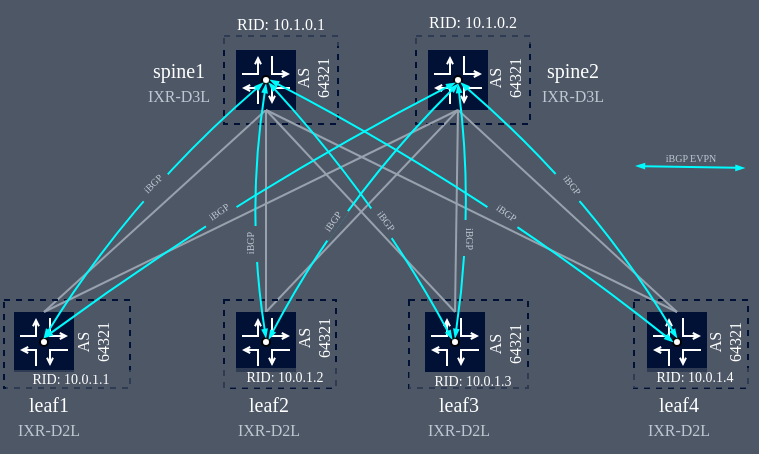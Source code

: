 <mxfile version="21.6.8" type="device">
  <diagram name="overlay ibgp evpn" id="vQ_CZGtZjFFo7zD5n146">
    <mxGraphModel dx="1036" dy="719" grid="0" gridSize="2" guides="1" tooltips="1" connect="1" arrows="1" fold="1" page="1" pageScale="1" pageWidth="827" pageHeight="1169" background="#4D5766" math="0" shadow="0">
      <root>
        <mxCell id="mwT0r1Xhh7UKhmQyr-0J-0" />
        <mxCell id="mwT0r1Xhh7UKhmQyr-0J-1" parent="mwT0r1Xhh7UKhmQyr-0J-0" />
        <mxCell id="mwT0r1Xhh7UKhmQyr-0J-2" style="rounded=0;orthogonalLoop=1;jettySize=auto;html=1;exitX=0.5;exitY=0;exitDx=0;exitDy=0;entryX=0.5;entryY=1;entryDx=0;entryDy=0;startSize=6;endArrow=none;endFill=0;endSize=2;fontFamily=Manrope;fontSize=8;strokeColor=#98A2AE;fontSource=https%3A%2F%2Ffonts.googleapis.com%2Fcss%3Ffamily%3DManrope;" parent="mwT0r1Xhh7UKhmQyr-0J-1" source="mwT0r1Xhh7UKhmQyr-0J-16" target="mwT0r1Xhh7UKhmQyr-0J-34" edge="1">
          <mxGeometry relative="1" as="geometry">
            <mxPoint x="484" y="427" as="sourcePoint" />
            <mxPoint x="484" y="326" as="targetPoint" />
          </mxGeometry>
        </mxCell>
        <mxCell id="mwT0r1Xhh7UKhmQyr-0J-3" value="" style="rounded=0;whiteSpace=wrap;html=1;fontFamily=Manrope;fontSize=8;fontSource=https%3A%2F%2Ffonts.googleapis.com%2Fcss%3Ffamily%3DManrope;connectable=0;allowArrows=0;fillColor=none;dashed=1;strokeColor=#001135;" parent="mwT0r1Xhh7UKhmQyr-0J-1" vertex="1">
          <mxGeometry x="407" y="397" width="56" height="44" as="geometry" />
        </mxCell>
        <mxCell id="mwT0r1Xhh7UKhmQyr-0J-4" value="" style="rounded=0;whiteSpace=wrap;html=1;fontFamily=Manrope;fontSize=8;fontSource=https%3A%2F%2Ffonts.googleapis.com%2Fcss%3Ffamily%3DManrope;connectable=0;allowArrows=0;fillColor=none;dashed=1;strokeColor=#001135;" parent="mwT0r1Xhh7UKhmQyr-0J-1" vertex="1">
          <mxGeometry x="407" y="265" width="57" height="44" as="geometry" />
        </mxCell>
        <mxCell id="mwT0r1Xhh7UKhmQyr-0J-5" style="rounded=0;orthogonalLoop=1;jettySize=auto;html=1;exitX=0.5;exitY=0;exitDx=0;exitDy=0;startSize=6;endArrow=none;endFill=0;endSize=2;fontFamily=Manrope;fontSize=8;strokeColor=#98A2AE;fontSource=https%3A%2F%2Ffonts.googleapis.com%2Fcss%3Ffamily%3DManrope;entryX=0.5;entryY=1;entryDx=0;entryDy=0;" parent="mwT0r1Xhh7UKhmQyr-0J-1" source="mwT0r1Xhh7UKhmQyr-0J-22" target="mwT0r1Xhh7UKhmQyr-0J-7" edge="1">
          <mxGeometry relative="1" as="geometry">
            <mxPoint x="317" y="326" as="sourcePoint" />
            <mxPoint x="354" y="302" as="targetPoint" />
          </mxGeometry>
        </mxCell>
        <mxCell id="mwT0r1Xhh7UKhmQyr-0J-6" value="" style="group;fontFamily=Manrope;fontSource=https%3A%2F%2Ffonts.googleapis.com%2Fcss%3Ffamily%3DManrope;" parent="mwT0r1Xhh7UKhmQyr-0J-1" vertex="1" connectable="0">
          <mxGeometry x="413" y="272" width="30" height="30" as="geometry" />
        </mxCell>
        <mxCell id="mwT0r1Xhh7UKhmQyr-0J-7" value="" style="whiteSpace=wrap;html=1;aspect=fixed;fillColor=#001135;strokeColor=none;connectable=1;allowArrows=1;fontFamily=Manrope;fontSource=https%3A%2F%2Ffonts.googleapis.com%2Fcss%3Ffamily%3DManrope;" parent="mwT0r1Xhh7UKhmQyr-0J-6" vertex="1">
          <mxGeometry width="30" height="30" as="geometry" />
        </mxCell>
        <mxCell id="mwT0r1Xhh7UKhmQyr-0J-8" value="" style="endArrow=open;html=1;edgeStyle=orthogonalEdgeStyle;rounded=0;endFill=0;startSize=6;endSize=2;strokeColor=#FFFFFF;fontFamily=Manrope;fontSource=https%3A%2F%2Ffonts.googleapis.com%2Fcss%3Ffamily%3DManrope;" parent="mwT0r1Xhh7UKhmQyr-0J-6" edge="1">
          <mxGeometry width="50" height="50" relative="1" as="geometry">
            <mxPoint x="3" y="12" as="sourcePoint" />
            <mxPoint x="11" y="3" as="targetPoint" />
            <Array as="points">
              <mxPoint x="11" y="12" />
            </Array>
          </mxGeometry>
        </mxCell>
        <mxCell id="mwT0r1Xhh7UKhmQyr-0J-9" value="" style="endArrow=open;html=1;edgeStyle=orthogonalEdgeStyle;rounded=0;endFill=0;startSize=6;endSize=2;strokeColor=#FFFFFF;fontFamily=Manrope;fontSource=https%3A%2F%2Ffonts.googleapis.com%2Fcss%3Ffamily%3DManrope;" parent="mwT0r1Xhh7UKhmQyr-0J-6" edge="1">
          <mxGeometry width="50" height="50" relative="1" as="geometry">
            <mxPoint x="11" y="27" as="sourcePoint" />
            <mxPoint x="3" y="19" as="targetPoint" />
            <Array as="points">
              <mxPoint x="11" y="19" />
            </Array>
          </mxGeometry>
        </mxCell>
        <mxCell id="mwT0r1Xhh7UKhmQyr-0J-10" value="" style="endArrow=open;html=1;edgeStyle=orthogonalEdgeStyle;rounded=0;endFill=0;startSize=6;endSize=2;strokeColor=#FFFFFF;fontFamily=Manrope;fontSource=https%3A%2F%2Ffonts.googleapis.com%2Fcss%3Ffamily%3DManrope;" parent="mwT0r1Xhh7UKhmQyr-0J-6" edge="1">
          <mxGeometry width="50" height="50" relative="1" as="geometry">
            <mxPoint x="18" y="3" as="sourcePoint" />
            <mxPoint x="27" y="12" as="targetPoint" />
            <Array as="points">
              <mxPoint x="18" y="12" />
            </Array>
          </mxGeometry>
        </mxCell>
        <mxCell id="mwT0r1Xhh7UKhmQyr-0J-11" value="" style="endArrow=open;html=1;edgeStyle=orthogonalEdgeStyle;rounded=0;endFill=0;startSize=6;endSize=2;strokeColor=#FFFFFF;fontFamily=Manrope;fontSource=https%3A%2F%2Ffonts.googleapis.com%2Fcss%3Ffamily%3DManrope;" parent="mwT0r1Xhh7UKhmQyr-0J-6" edge="1">
          <mxGeometry width="50" height="50" relative="1" as="geometry">
            <mxPoint x="27" y="19" as="sourcePoint" />
            <mxPoint x="18" y="27" as="targetPoint" />
            <Array as="points">
              <mxPoint x="18" y="19" />
            </Array>
          </mxGeometry>
        </mxCell>
        <mxCell id="97hnSNOYw0HHCOYGKAI5-0" value="" style="ellipse;whiteSpace=wrap;html=1;" parent="mwT0r1Xhh7UKhmQyr-0J-6" vertex="1">
          <mxGeometry x="13" y="13" width="4" height="4" as="geometry" />
        </mxCell>
        <mxCell id="mwT0r1Xhh7UKhmQyr-0J-12" style="rounded=0;orthogonalLoop=1;jettySize=auto;html=1;exitX=0.5;exitY=0;exitDx=0;exitDy=0;entryX=0.5;entryY=1;entryDx=0;entryDy=0;startSize=6;endArrow=none;endFill=0;endSize=2;fontFamily=Manrope;fontSize=8;strokeColor=#98A2AE;fontSource=https%3A%2F%2Ffonts.googleapis.com%2Fcss%3Ffamily%3DManrope;" parent="mwT0r1Xhh7UKhmQyr-0J-1" source="mwT0r1Xhh7UKhmQyr-0J-16" target="mwT0r1Xhh7UKhmQyr-0J-7" edge="1">
          <mxGeometry relative="1" as="geometry">
            <mxPoint x="319" y="328" as="sourcePoint" />
            <mxPoint x="341" y="304" as="targetPoint" />
          </mxGeometry>
        </mxCell>
        <mxCell id="mwT0r1Xhh7UKhmQyr-0J-13" value="&lt;font&gt;leaf1&lt;br&gt;&lt;font style=&quot;font-size: 8px&quot; color=&quot;#bec8d2&quot;&gt;IXR-D2L&lt;/font&gt;&lt;br&gt;&lt;/font&gt;" style="text;html=1;align=center;verticalAlign=middle;resizable=0;points=[];autosize=1;fontSize=10;fontFamily=Manrope;fontStyle=0;fontColor=#FFFFFF;" parent="mwT0r1Xhh7UKhmQyr-0J-1" vertex="1">
          <mxGeometry x="295" y="437" width="47" height="36" as="geometry" />
        </mxCell>
        <mxCell id="mwT0r1Xhh7UKhmQyr-0J-14" value="" style="rounded=0;whiteSpace=wrap;html=1;fontFamily=Manrope;fontSize=8;fontSource=https%3A%2F%2Ffonts.googleapis.com%2Fcss%3Ffamily%3DManrope;connectable=0;allowArrows=0;fillColor=none;dashed=1;strokeColor=#001135;" parent="mwT0r1Xhh7UKhmQyr-0J-1" vertex="1">
          <mxGeometry x="297" y="397" width="63" height="44" as="geometry" />
        </mxCell>
        <mxCell id="mwT0r1Xhh7UKhmQyr-0J-15" value="" style="group;fontFamily=Manrope;fontSource=https%3A%2F%2Ffonts.googleapis.com%2Fcss%3Ffamily%3DManrope;" parent="mwT0r1Xhh7UKhmQyr-0J-1" vertex="1" connectable="0">
          <mxGeometry x="413" y="403" width="55" height="38" as="geometry" />
        </mxCell>
        <mxCell id="mwT0r1Xhh7UKhmQyr-0J-16" value="" style="whiteSpace=wrap;html=1;aspect=fixed;fillColor=#001135;strokeColor=none;connectable=1;allowArrows=1;fontFamily=Manrope;fontSource=https%3A%2F%2Ffonts.googleapis.com%2Fcss%3Ffamily%3DManrope;" parent="mwT0r1Xhh7UKhmQyr-0J-15" vertex="1">
          <mxGeometry width="30" height="30" as="geometry" />
        </mxCell>
        <mxCell id="mwT0r1Xhh7UKhmQyr-0J-17" value="" style="endArrow=open;html=1;edgeStyle=orthogonalEdgeStyle;rounded=0;endFill=0;startSize=6;endSize=2;strokeColor=#FFFFFF;fontFamily=Manrope;fontSource=https%3A%2F%2Ffonts.googleapis.com%2Fcss%3Ffamily%3DManrope;" parent="mwT0r1Xhh7UKhmQyr-0J-15" edge="1">
          <mxGeometry width="50" height="50" relative="1" as="geometry">
            <mxPoint x="3" y="12" as="sourcePoint" />
            <mxPoint x="11" y="3" as="targetPoint" />
            <Array as="points">
              <mxPoint x="11" y="12" />
            </Array>
          </mxGeometry>
        </mxCell>
        <mxCell id="mwT0r1Xhh7UKhmQyr-0J-18" value="" style="endArrow=open;html=1;edgeStyle=orthogonalEdgeStyle;rounded=0;endFill=0;startSize=6;endSize=2;strokeColor=#FFFFFF;fontFamily=Manrope;fontSource=https%3A%2F%2Ffonts.googleapis.com%2Fcss%3Ffamily%3DManrope;" parent="mwT0r1Xhh7UKhmQyr-0J-15" edge="1">
          <mxGeometry width="50" height="50" relative="1" as="geometry">
            <mxPoint x="11" y="27" as="sourcePoint" />
            <mxPoint x="3" y="19" as="targetPoint" />
            <Array as="points">
              <mxPoint x="11" y="19" />
            </Array>
          </mxGeometry>
        </mxCell>
        <mxCell id="mwT0r1Xhh7UKhmQyr-0J-19" value="" style="endArrow=open;html=1;edgeStyle=orthogonalEdgeStyle;rounded=0;endFill=0;startSize=6;endSize=2;strokeColor=#FFFFFF;fontFamily=Manrope;fontSource=https%3A%2F%2Ffonts.googleapis.com%2Fcss%3Ffamily%3DManrope;" parent="mwT0r1Xhh7UKhmQyr-0J-15" edge="1">
          <mxGeometry width="50" height="50" relative="1" as="geometry">
            <mxPoint x="18" y="3" as="sourcePoint" />
            <mxPoint x="27" y="12" as="targetPoint" />
            <Array as="points">
              <mxPoint x="18" y="12" />
            </Array>
          </mxGeometry>
        </mxCell>
        <mxCell id="mwT0r1Xhh7UKhmQyr-0J-20" value="" style="endArrow=open;html=1;edgeStyle=orthogonalEdgeStyle;rounded=0;endFill=0;startSize=6;endSize=2;strokeColor=#FFFFFF;fontFamily=Manrope;fontSource=https%3A%2F%2Ffonts.googleapis.com%2Fcss%3Ffamily%3DManrope;" parent="mwT0r1Xhh7UKhmQyr-0J-15" edge="1">
          <mxGeometry width="50" height="50" relative="1" as="geometry">
            <mxPoint x="27" y="19" as="sourcePoint" />
            <mxPoint x="18" y="27" as="targetPoint" />
            <Array as="points">
              <mxPoint x="18" y="19" />
            </Array>
          </mxGeometry>
        </mxCell>
        <mxCell id="97hnSNOYw0HHCOYGKAI5-3" value="" style="ellipse;whiteSpace=wrap;html=1;" parent="mwT0r1Xhh7UKhmQyr-0J-15" vertex="1">
          <mxGeometry x="13" y="13" width="4" height="4" as="geometry" />
        </mxCell>
        <mxCell id="97hnSNOYw0HHCOYGKAI5-7" value="&lt;div style=&quot;font-size: 7px;&quot;&gt;&lt;div style=&quot;text-align: left&quot;&gt;&lt;span style=&quot;color: rgb(255 , 255 , 255)&quot;&gt;RID&lt;/span&gt;&lt;span style=&quot;color: rgb(255 , 255 , 255)&quot;&gt;: 10.0.1.2&lt;/span&gt;&lt;/div&gt;&lt;/div&gt;" style="text;html=1;align=center;verticalAlign=middle;resizable=0;points=[];autosize=1;fontSize=8;fontFamily=Fira Code;fontColor=#001135;fontSource=https%3A%2F%2Ffonts.googleapis.com%2Fcss%3Ffamily%3DFira%2BCode;connectable=0;rotation=0;fillColor=#4D5766;opacity=60;spacing=-3;" parent="mwT0r1Xhh7UKhmQyr-0J-15" vertex="1">
          <mxGeometry x="-8" y="28" width="63" height="10" as="geometry" />
        </mxCell>
        <mxCell id="mwT0r1Xhh7UKhmQyr-0J-21" value="" style="group" parent="mwT0r1Xhh7UKhmQyr-0J-1" vertex="1" connectable="0">
          <mxGeometry x="302" y="403" width="64" height="42" as="geometry" />
        </mxCell>
        <mxCell id="mwT0r1Xhh7UKhmQyr-0J-22" value="" style="whiteSpace=wrap;html=1;aspect=fixed;fillColor=#001135;strokeColor=none;connectable=1;allowArrows=1;fontFamily=Manrope;fontSource=https%3A%2F%2Ffonts.googleapis.com%2Fcss%3Ffamily%3DManrope;" parent="mwT0r1Xhh7UKhmQyr-0J-21" vertex="1">
          <mxGeometry width="30" height="30" as="geometry" />
        </mxCell>
        <mxCell id="mwT0r1Xhh7UKhmQyr-0J-23" value="" style="endArrow=open;html=1;edgeStyle=orthogonalEdgeStyle;rounded=0;endFill=0;startSize=6;endSize=2;strokeColor=#FFFFFF;fontFamily=Manrope;fontSource=https%3A%2F%2Ffonts.googleapis.com%2Fcss%3Ffamily%3DManrope;" parent="mwT0r1Xhh7UKhmQyr-0J-21" edge="1">
          <mxGeometry width="50" height="50" as="geometry">
            <mxPoint x="3" y="12" as="sourcePoint" />
            <mxPoint x="11" y="3" as="targetPoint" />
            <Array as="points">
              <mxPoint x="11" y="12" />
            </Array>
          </mxGeometry>
        </mxCell>
        <mxCell id="mwT0r1Xhh7UKhmQyr-0J-24" value="" style="endArrow=open;html=1;edgeStyle=orthogonalEdgeStyle;rounded=0;endFill=0;startSize=6;endSize=2;strokeColor=#FFFFFF;fontFamily=Manrope;fontSource=https%3A%2F%2Ffonts.googleapis.com%2Fcss%3Ffamily%3DManrope;" parent="mwT0r1Xhh7UKhmQyr-0J-21" edge="1">
          <mxGeometry width="50" height="50" as="geometry">
            <mxPoint x="11" y="27" as="sourcePoint" />
            <mxPoint x="3" y="19" as="targetPoint" />
            <Array as="points">
              <mxPoint x="11" y="19" />
            </Array>
          </mxGeometry>
        </mxCell>
        <mxCell id="mwT0r1Xhh7UKhmQyr-0J-25" value="" style="endArrow=open;html=1;edgeStyle=orthogonalEdgeStyle;rounded=0;endFill=0;startSize=6;endSize=2;strokeColor=#FFFFFF;fontFamily=Manrope;fontSource=https%3A%2F%2Ffonts.googleapis.com%2Fcss%3Ffamily%3DManrope;" parent="mwT0r1Xhh7UKhmQyr-0J-21" edge="1">
          <mxGeometry width="50" height="50" as="geometry">
            <mxPoint x="18" y="3" as="sourcePoint" />
            <mxPoint x="27" y="12" as="targetPoint" />
            <Array as="points">
              <mxPoint x="18" y="12" />
            </Array>
          </mxGeometry>
        </mxCell>
        <mxCell id="mwT0r1Xhh7UKhmQyr-0J-26" value="" style="endArrow=open;html=1;edgeStyle=orthogonalEdgeStyle;rounded=0;endFill=0;startSize=6;endSize=2;strokeColor=#FFFFFF;fontFamily=Manrope;fontSource=https%3A%2F%2Ffonts.googleapis.com%2Fcss%3Ffamily%3DManrope;" parent="mwT0r1Xhh7UKhmQyr-0J-21" edge="1">
          <mxGeometry width="50" height="50" as="geometry">
            <mxPoint x="27" y="19" as="sourcePoint" />
            <mxPoint x="18" y="27" as="targetPoint" />
            <Array as="points">
              <mxPoint x="18" y="19" />
            </Array>
          </mxGeometry>
        </mxCell>
        <mxCell id="97hnSNOYw0HHCOYGKAI5-1" value="" style="ellipse;whiteSpace=wrap;html=1;" parent="mwT0r1Xhh7UKhmQyr-0J-21" vertex="1">
          <mxGeometry x="13" y="13" width="4" height="4" as="geometry" />
        </mxCell>
        <mxCell id="mwT0r1Xhh7UKhmQyr-0J-63" value="&lt;div style=&quot;font-size: 7px;&quot;&gt;&lt;div style=&quot;text-align: left&quot;&gt;&lt;span style=&quot;color: rgb(255 , 255 , 255)&quot;&gt;RID&lt;/span&gt;&lt;span style=&quot;color: rgb(255 , 255 , 255)&quot;&gt;: 10.0.1.1&lt;/span&gt;&lt;/div&gt;&lt;/div&gt;" style="text;html=1;align=center;verticalAlign=middle;resizable=0;points=[];autosize=1;fontSize=8;fontFamily=Fira Code;fontColor=#001135;fontSource=https%3A%2F%2Ffonts.googleapis.com%2Fcss%3Ffamily%3DFira%2BCode;connectable=0;rotation=0;fillColor=#4D5766;opacity=60;spacing=-3;" parent="mwT0r1Xhh7UKhmQyr-0J-21" vertex="1">
          <mxGeometry x="-4" y="29" width="63" height="10" as="geometry" />
        </mxCell>
        <mxCell id="mwT0r1Xhh7UKhmQyr-0J-27" value="&lt;font face=&quot;Fira Code&quot; data-font-src=&quot;https://fonts.googleapis.com/css?family=Fira+Code&quot;&gt;AS 64321&lt;/font&gt;" style="rounded=0;whiteSpace=wrap;html=1;dashed=1;fillColor=#4D5766;fontFamily=Manrope;fontSource=https%3A%2F%2Ffonts.googleapis.com%2Fcss%3Ffamily%3DManrope;fontSize=8;fontColor=#FFFFFF;strokeColor=none;rotation=-90;" parent="mwT0r1Xhh7UKhmQyr-0J-1" vertex="1">
          <mxGeometry x="325" y="414" width="33" height="8" as="geometry" />
        </mxCell>
        <mxCell id="mwT0r1Xhh7UKhmQyr-0J-28" value="&lt;font face=&quot;Fira Code&quot; data-font-src=&quot;https://fonts.googleapis.com/css?family=Fira+Code&quot;&gt;AS 64321&lt;/font&gt;" style="rounded=0;whiteSpace=wrap;html=1;dashed=1;fillColor=#4D5766;fontFamily=Manrope;fontSource=https%3A%2F%2Ffonts.googleapis.com%2Fcss%3Ffamily%3DManrope;fontSize=8;fontColor=#FFFFFF;strokeColor=none;rotation=-90;" parent="mwT0r1Xhh7UKhmQyr-0J-1" vertex="1">
          <mxGeometry x="435" y="282" width="33" height="8" as="geometry" />
        </mxCell>
        <mxCell id="mwT0r1Xhh7UKhmQyr-0J-29" value="&lt;font&gt;leaf2&lt;br&gt;&lt;font style=&quot;font-size: 8px&quot; color=&quot;#bec8d2&quot;&gt;IXR-D2L&lt;/font&gt;&lt;br&gt;&lt;/font&gt;" style="text;html=1;align=center;verticalAlign=middle;resizable=0;points=[];autosize=1;fontSize=10;fontFamily=Manrope;fontStyle=0;fontColor=#FFFFFF;" parent="mwT0r1Xhh7UKhmQyr-0J-1" vertex="1">
          <mxGeometry x="405" y="437" width="47" height="36" as="geometry" />
        </mxCell>
        <mxCell id="mwT0r1Xhh7UKhmQyr-0J-30" value="&lt;font&gt;spine1&lt;br&gt;&lt;span style=&quot;color: rgb(190 , 200 , 210)&quot;&gt;&lt;font style=&quot;font-size: 8px&quot;&gt;IXR-D3L&lt;/font&gt;&lt;/span&gt;&lt;br&gt;&lt;/font&gt;" style="text;html=1;align=center;verticalAlign=middle;resizable=0;points=[];autosize=1;fontSize=10;fontFamily=Manrope;fontStyle=0;fontColor=#FFFFFF;connectable=0;" parent="mwT0r1Xhh7UKhmQyr-0J-1" vertex="1">
          <mxGeometry x="360" y="270" width="47" height="36" as="geometry" />
        </mxCell>
        <mxCell id="mwT0r1Xhh7UKhmQyr-0J-31" value="&lt;div style=&quot;text-align: left ; font-size: 8px&quot;&gt;&lt;span style=&quot;color: rgb(255 , 255 , 255)&quot;&gt;RID&lt;/span&gt;&lt;span style=&quot;color: rgb(255 , 255 , 255)&quot;&gt;: 10.1.0.1&lt;/span&gt;&lt;/div&gt;" style="text;html=1;align=center;verticalAlign=middle;resizable=0;points=[];autosize=1;fontSize=8;fontFamily=Fira Code;fontColor=#001135;fontSource=https%3A%2F%2Ffonts.googleapis.com%2Fcss%3Ffamily%3DFira%2BCode;connectable=0;rotation=0;fillColor=#4D5766;opacity=60;" parent="mwT0r1Xhh7UKhmQyr-0J-1" vertex="1">
          <mxGeometry x="395" y="248" width="80" height="22" as="geometry" />
        </mxCell>
        <mxCell id="mwT0r1Xhh7UKhmQyr-0J-32" value="" style="rounded=0;whiteSpace=wrap;html=1;fontFamily=Manrope;fontSize=8;fontSource=https%3A%2F%2Ffonts.googleapis.com%2Fcss%3Ffamily%3DManrope;connectable=0;allowArrows=0;fillColor=none;dashed=1;strokeColor=#001135;" parent="mwT0r1Xhh7UKhmQyr-0J-1" vertex="1">
          <mxGeometry x="503" y="265" width="57" height="44" as="geometry" />
        </mxCell>
        <mxCell id="mwT0r1Xhh7UKhmQyr-0J-33" value="" style="group;fontFamily=Manrope;fontSource=https%3A%2F%2Ffonts.googleapis.com%2Fcss%3Ffamily%3DManrope;" parent="mwT0r1Xhh7UKhmQyr-0J-1" vertex="1" connectable="0">
          <mxGeometry x="509" y="272" width="30" height="30" as="geometry" />
        </mxCell>
        <mxCell id="mwT0r1Xhh7UKhmQyr-0J-34" value="" style="whiteSpace=wrap;html=1;aspect=fixed;fillColor=#001135;strokeColor=none;connectable=1;allowArrows=1;fontFamily=Manrope;fontSource=https%3A%2F%2Ffonts.googleapis.com%2Fcss%3Ffamily%3DManrope;" parent="mwT0r1Xhh7UKhmQyr-0J-33" vertex="1">
          <mxGeometry width="30" height="30" as="geometry" />
        </mxCell>
        <mxCell id="mwT0r1Xhh7UKhmQyr-0J-35" value="" style="endArrow=open;html=1;edgeStyle=orthogonalEdgeStyle;rounded=0;endFill=0;startSize=6;endSize=2;strokeColor=#FFFFFF;fontFamily=Manrope;fontSource=https%3A%2F%2Ffonts.googleapis.com%2Fcss%3Ffamily%3DManrope;" parent="mwT0r1Xhh7UKhmQyr-0J-33" edge="1">
          <mxGeometry width="50" height="50" relative="1" as="geometry">
            <mxPoint x="3" y="12" as="sourcePoint" />
            <mxPoint x="11" y="3" as="targetPoint" />
            <Array as="points">
              <mxPoint x="11" y="12" />
            </Array>
          </mxGeometry>
        </mxCell>
        <mxCell id="mwT0r1Xhh7UKhmQyr-0J-36" value="" style="endArrow=open;html=1;edgeStyle=orthogonalEdgeStyle;rounded=0;endFill=0;startSize=6;endSize=2;strokeColor=#FFFFFF;fontFamily=Manrope;fontSource=https%3A%2F%2Ffonts.googleapis.com%2Fcss%3Ffamily%3DManrope;" parent="mwT0r1Xhh7UKhmQyr-0J-33" edge="1">
          <mxGeometry width="50" height="50" relative="1" as="geometry">
            <mxPoint x="11" y="27" as="sourcePoint" />
            <mxPoint x="3" y="19" as="targetPoint" />
            <Array as="points">
              <mxPoint x="11" y="19" />
            </Array>
          </mxGeometry>
        </mxCell>
        <mxCell id="mwT0r1Xhh7UKhmQyr-0J-37" value="" style="endArrow=open;html=1;edgeStyle=orthogonalEdgeStyle;rounded=0;endFill=0;startSize=6;endSize=2;strokeColor=#FFFFFF;fontFamily=Manrope;fontSource=https%3A%2F%2Ffonts.googleapis.com%2Fcss%3Ffamily%3DManrope;" parent="mwT0r1Xhh7UKhmQyr-0J-33" edge="1">
          <mxGeometry width="50" height="50" relative="1" as="geometry">
            <mxPoint x="18" y="3" as="sourcePoint" />
            <mxPoint x="27" y="12" as="targetPoint" />
            <Array as="points">
              <mxPoint x="18" y="12" />
            </Array>
          </mxGeometry>
        </mxCell>
        <mxCell id="mwT0r1Xhh7UKhmQyr-0J-38" value="" style="endArrow=open;html=1;edgeStyle=orthogonalEdgeStyle;rounded=0;endFill=0;startSize=6;endSize=2;strokeColor=#FFFFFF;fontFamily=Manrope;fontSource=https%3A%2F%2Ffonts.googleapis.com%2Fcss%3Ffamily%3DManrope;" parent="mwT0r1Xhh7UKhmQyr-0J-33" edge="1">
          <mxGeometry width="50" height="50" relative="1" as="geometry">
            <mxPoint x="27" y="19" as="sourcePoint" />
            <mxPoint x="18" y="27" as="targetPoint" />
            <Array as="points">
              <mxPoint x="18" y="19" />
            </Array>
          </mxGeometry>
        </mxCell>
        <mxCell id="97hnSNOYw0HHCOYGKAI5-6" value="" style="ellipse;whiteSpace=wrap;html=1;" parent="mwT0r1Xhh7UKhmQyr-0J-33" vertex="1">
          <mxGeometry x="13" y="13" width="4" height="4" as="geometry" />
        </mxCell>
        <mxCell id="mwT0r1Xhh7UKhmQyr-0J-39" value="&lt;font face=&quot;Fira Code&quot; data-font-src=&quot;https://fonts.googleapis.com/css?family=Fira+Code&quot;&gt;AS 64321&lt;/font&gt;" style="rounded=0;whiteSpace=wrap;html=1;dashed=1;fillColor=#4D5766;fontFamily=Manrope;fontSource=https%3A%2F%2Ffonts.googleapis.com%2Fcss%3Ffamily%3DManrope;fontSize=8;fontColor=#FFFFFF;strokeColor=none;rotation=-90;" parent="mwT0r1Xhh7UKhmQyr-0J-1" vertex="1">
          <mxGeometry x="531" y="282" width="33" height="8" as="geometry" />
        </mxCell>
        <mxCell id="mwT0r1Xhh7UKhmQyr-0J-40" value="&lt;font&gt;spine2&lt;br&gt;&lt;span style=&quot;color: rgb(190 , 200 , 210)&quot;&gt;&lt;font style=&quot;font-size: 8px&quot;&gt;IXR-D3L&lt;/font&gt;&lt;/span&gt;&lt;br&gt;&lt;/font&gt;" style="text;html=1;align=center;verticalAlign=middle;resizable=0;points=[];autosize=1;fontSize=10;fontFamily=Manrope;fontStyle=0;fontColor=#FFFFFF;connectable=0;" parent="mwT0r1Xhh7UKhmQyr-0J-1" vertex="1">
          <mxGeometry x="556" y="269.5" width="49" height="36" as="geometry" />
        </mxCell>
        <mxCell id="mwT0r1Xhh7UKhmQyr-0J-41" value="&lt;div style=&quot;text-align: left ; font-size: 8px&quot;&gt;&lt;span style=&quot;color: rgb(255 , 255 , 255)&quot;&gt;RID&lt;/span&gt;&lt;span style=&quot;color: rgb(255 , 255 , 255)&quot;&gt;: 10.1.0.2&lt;/span&gt;&lt;/div&gt;" style="text;html=1;align=center;verticalAlign=middle;resizable=0;points=[];autosize=1;fontSize=8;fontFamily=Fira Code;fontColor=#001135;fontSource=https%3A%2F%2Ffonts.googleapis.com%2Fcss%3Ffamily%3DFira%2BCode;connectable=0;rotation=0;fillColor=#4D5766;opacity=60;" parent="mwT0r1Xhh7UKhmQyr-0J-1" vertex="1">
          <mxGeometry x="491" y="247" width="80" height="22" as="geometry" />
        </mxCell>
        <mxCell id="mwT0r1Xhh7UKhmQyr-0J-42" value="" style="rounded=0;whiteSpace=wrap;html=1;fontFamily=Manrope;fontSize=8;fontSource=https%3A%2F%2Ffonts.googleapis.com%2Fcss%3Ffamily%3DManrope;connectable=0;allowArrows=0;fillColor=none;dashed=1;strokeColor=#001135;" parent="mwT0r1Xhh7UKhmQyr-0J-1" vertex="1">
          <mxGeometry x="612" y="397" width="57" height="44" as="geometry" />
        </mxCell>
        <mxCell id="mwT0r1Xhh7UKhmQyr-0J-43" value="&lt;font&gt;leaf3&lt;br&gt;&lt;font style=&quot;font-size: 8px&quot; color=&quot;#bec8d2&quot;&gt;IXR-D2L&lt;/font&gt;&lt;br&gt;&lt;/font&gt;" style="text;html=1;align=center;verticalAlign=middle;resizable=0;points=[];autosize=1;fontSize=10;fontFamily=Manrope;fontStyle=0;fontColor=#FFFFFF;" parent="mwT0r1Xhh7UKhmQyr-0J-1" vertex="1">
          <mxGeometry x="500.5" y="437" width="47" height="36" as="geometry" />
        </mxCell>
        <mxCell id="mwT0r1Xhh7UKhmQyr-0J-44" value="" style="rounded=0;whiteSpace=wrap;html=1;fontFamily=Manrope;fontSize=8;fontSource=https%3A%2F%2Ffonts.googleapis.com%2Fcss%3Ffamily%3DManrope;connectable=0;allowArrows=0;fillColor=none;dashed=1;strokeColor=#001135;" parent="mwT0r1Xhh7UKhmQyr-0J-1" vertex="1">
          <mxGeometry x="499.5" y="397" width="59.5" height="44" as="geometry" />
        </mxCell>
        <mxCell id="mwT0r1Xhh7UKhmQyr-0J-45" value="" style="group;fontFamily=Manrope;fontSource=https%3A%2F%2Ffonts.googleapis.com%2Fcss%3Ffamily%3DManrope;" parent="mwT0r1Xhh7UKhmQyr-0J-1" vertex="1" connectable="0">
          <mxGeometry x="618.5" y="403" width="30" height="30" as="geometry" />
        </mxCell>
        <mxCell id="mwT0r1Xhh7UKhmQyr-0J-46" value="" style="whiteSpace=wrap;html=1;aspect=fixed;fillColor=#001135;strokeColor=none;connectable=1;allowArrows=1;fontFamily=Manrope;fontSource=https%3A%2F%2Ffonts.googleapis.com%2Fcss%3Ffamily%3DManrope;" parent="mwT0r1Xhh7UKhmQyr-0J-45" vertex="1">
          <mxGeometry width="30" height="30" as="geometry" />
        </mxCell>
        <mxCell id="mwT0r1Xhh7UKhmQyr-0J-47" value="" style="endArrow=open;html=1;edgeStyle=orthogonalEdgeStyle;rounded=0;endFill=0;startSize=6;endSize=2;strokeColor=#FFFFFF;fontFamily=Manrope;fontSource=https%3A%2F%2Ffonts.googleapis.com%2Fcss%3Ffamily%3DManrope;" parent="mwT0r1Xhh7UKhmQyr-0J-45" edge="1">
          <mxGeometry width="50" height="50" relative="1" as="geometry">
            <mxPoint x="3" y="12" as="sourcePoint" />
            <mxPoint x="11" y="3" as="targetPoint" />
            <Array as="points">
              <mxPoint x="11" y="12" />
            </Array>
          </mxGeometry>
        </mxCell>
        <mxCell id="mwT0r1Xhh7UKhmQyr-0J-48" value="" style="endArrow=open;html=1;edgeStyle=orthogonalEdgeStyle;rounded=0;endFill=0;startSize=6;endSize=2;strokeColor=#FFFFFF;fontFamily=Manrope;fontSource=https%3A%2F%2Ffonts.googleapis.com%2Fcss%3Ffamily%3DManrope;" parent="mwT0r1Xhh7UKhmQyr-0J-45" edge="1">
          <mxGeometry width="50" height="50" relative="1" as="geometry">
            <mxPoint x="11" y="27" as="sourcePoint" />
            <mxPoint x="3" y="19" as="targetPoint" />
            <Array as="points">
              <mxPoint x="11" y="19" />
            </Array>
          </mxGeometry>
        </mxCell>
        <mxCell id="mwT0r1Xhh7UKhmQyr-0J-49" value="" style="endArrow=open;html=1;edgeStyle=orthogonalEdgeStyle;rounded=0;endFill=0;startSize=6;endSize=2;strokeColor=#FFFFFF;fontFamily=Manrope;fontSource=https%3A%2F%2Ffonts.googleapis.com%2Fcss%3Ffamily%3DManrope;" parent="mwT0r1Xhh7UKhmQyr-0J-45" edge="1">
          <mxGeometry width="50" height="50" relative="1" as="geometry">
            <mxPoint x="18" y="3" as="sourcePoint" />
            <mxPoint x="27" y="12" as="targetPoint" />
            <Array as="points">
              <mxPoint x="18" y="12" />
            </Array>
          </mxGeometry>
        </mxCell>
        <mxCell id="mwT0r1Xhh7UKhmQyr-0J-50" value="" style="endArrow=open;html=1;edgeStyle=orthogonalEdgeStyle;rounded=0;endFill=0;startSize=6;endSize=2;strokeColor=#FFFFFF;fontFamily=Manrope;fontSource=https%3A%2F%2Ffonts.googleapis.com%2Fcss%3Ffamily%3DManrope;" parent="mwT0r1Xhh7UKhmQyr-0J-45" edge="1">
          <mxGeometry width="50" height="50" relative="1" as="geometry">
            <mxPoint x="27" y="19" as="sourcePoint" />
            <mxPoint x="18" y="27" as="targetPoint" />
            <Array as="points">
              <mxPoint x="18" y="19" />
            </Array>
          </mxGeometry>
        </mxCell>
        <mxCell id="97hnSNOYw0HHCOYGKAI5-5" value="" style="ellipse;whiteSpace=wrap;html=1;" parent="mwT0r1Xhh7UKhmQyr-0J-45" vertex="1">
          <mxGeometry x="13" y="13" width="4" height="4" as="geometry" />
        </mxCell>
        <mxCell id="mwT0r1Xhh7UKhmQyr-0J-51" value="" style="group" parent="mwT0r1Xhh7UKhmQyr-0J-1" vertex="1" connectable="0">
          <mxGeometry x="507.5" y="403" width="30" height="30" as="geometry" />
        </mxCell>
        <mxCell id="mwT0r1Xhh7UKhmQyr-0J-52" value="" style="whiteSpace=wrap;html=1;aspect=fixed;fillColor=#001135;strokeColor=none;connectable=1;allowArrows=1;fontFamily=Manrope;fontSource=https%3A%2F%2Ffonts.googleapis.com%2Fcss%3Ffamily%3DManrope;" parent="mwT0r1Xhh7UKhmQyr-0J-51" vertex="1">
          <mxGeometry width="30" height="30" as="geometry" />
        </mxCell>
        <mxCell id="mwT0r1Xhh7UKhmQyr-0J-53" value="" style="endArrow=open;html=1;edgeStyle=orthogonalEdgeStyle;rounded=0;endFill=0;startSize=6;endSize=2;strokeColor=#FFFFFF;fontFamily=Manrope;fontSource=https%3A%2F%2Ffonts.googleapis.com%2Fcss%3Ffamily%3DManrope;" parent="mwT0r1Xhh7UKhmQyr-0J-51" edge="1">
          <mxGeometry width="50" height="50" as="geometry">
            <mxPoint x="3" y="12" as="sourcePoint" />
            <mxPoint x="11" y="3" as="targetPoint" />
            <Array as="points">
              <mxPoint x="11" y="12" />
            </Array>
          </mxGeometry>
        </mxCell>
        <mxCell id="mwT0r1Xhh7UKhmQyr-0J-54" value="" style="endArrow=open;html=1;edgeStyle=orthogonalEdgeStyle;rounded=0;endFill=0;startSize=6;endSize=2;strokeColor=#FFFFFF;fontFamily=Manrope;fontSource=https%3A%2F%2Ffonts.googleapis.com%2Fcss%3Ffamily%3DManrope;" parent="mwT0r1Xhh7UKhmQyr-0J-51" edge="1">
          <mxGeometry width="50" height="50" as="geometry">
            <mxPoint x="11" y="27" as="sourcePoint" />
            <mxPoint x="3" y="19" as="targetPoint" />
            <Array as="points">
              <mxPoint x="11" y="19" />
            </Array>
          </mxGeometry>
        </mxCell>
        <mxCell id="mwT0r1Xhh7UKhmQyr-0J-55" value="" style="endArrow=open;html=1;edgeStyle=orthogonalEdgeStyle;rounded=0;endFill=0;startSize=6;endSize=2;strokeColor=#FFFFFF;fontFamily=Manrope;fontSource=https%3A%2F%2Ffonts.googleapis.com%2Fcss%3Ffamily%3DManrope;" parent="mwT0r1Xhh7UKhmQyr-0J-51" edge="1">
          <mxGeometry width="50" height="50" as="geometry">
            <mxPoint x="18" y="3" as="sourcePoint" />
            <mxPoint x="27" y="12" as="targetPoint" />
            <Array as="points">
              <mxPoint x="18" y="12" />
            </Array>
          </mxGeometry>
        </mxCell>
        <mxCell id="mwT0r1Xhh7UKhmQyr-0J-56" value="" style="endArrow=open;html=1;edgeStyle=orthogonalEdgeStyle;rounded=0;endFill=0;startSize=6;endSize=2;strokeColor=#FFFFFF;fontFamily=Manrope;fontSource=https%3A%2F%2Ffonts.googleapis.com%2Fcss%3Ffamily%3DManrope;" parent="mwT0r1Xhh7UKhmQyr-0J-51" edge="1">
          <mxGeometry width="50" height="50" as="geometry">
            <mxPoint x="27" y="19" as="sourcePoint" />
            <mxPoint x="18" y="27" as="targetPoint" />
            <Array as="points">
              <mxPoint x="18" y="19" />
            </Array>
          </mxGeometry>
        </mxCell>
        <mxCell id="97hnSNOYw0HHCOYGKAI5-4" value="" style="ellipse;whiteSpace=wrap;html=1;" parent="mwT0r1Xhh7UKhmQyr-0J-51" vertex="1">
          <mxGeometry x="13" y="13" width="4" height="4" as="geometry" />
        </mxCell>
        <mxCell id="mwT0r1Xhh7UKhmQyr-0J-57" value="&lt;font&gt;leaf4&lt;br&gt;&lt;font style=&quot;font-size: 8px&quot; color=&quot;#bec8d2&quot;&gt;IXR-D2L&lt;/font&gt;&lt;br&gt;&lt;/font&gt;" style="text;html=1;align=center;verticalAlign=middle;resizable=0;points=[];autosize=1;fontSize=10;fontFamily=Manrope;fontStyle=0;fontColor=#FFFFFF;" parent="mwT0r1Xhh7UKhmQyr-0J-1" vertex="1">
          <mxGeometry x="610.5" y="437" width="47" height="36" as="geometry" />
        </mxCell>
        <mxCell id="mwT0r1Xhh7UKhmQyr-0J-58" style="rounded=0;orthogonalLoop=1;jettySize=auto;html=1;exitX=0.5;exitY=0;exitDx=0;exitDy=0;entryX=0.5;entryY=1;entryDx=0;entryDy=0;startSize=6;endArrow=none;endFill=0;endSize=2;fontFamily=Manrope;fontSize=8;strokeColor=#98A2AE;fontSource=https%3A%2F%2Ffonts.googleapis.com%2Fcss%3Ffamily%3DManrope;" parent="mwT0r1Xhh7UKhmQyr-0J-1" source="mwT0r1Xhh7UKhmQyr-0J-52" target="mwT0r1Xhh7UKhmQyr-0J-34" edge="1">
          <mxGeometry relative="1" as="geometry">
            <mxPoint x="460" y="407" as="sourcePoint" />
            <mxPoint x="556" y="306" as="targetPoint" />
          </mxGeometry>
        </mxCell>
        <mxCell id="mwT0r1Xhh7UKhmQyr-0J-59" style="rounded=0;orthogonalLoop=1;jettySize=auto;html=1;exitX=0.5;exitY=0;exitDx=0;exitDy=0;entryX=0.5;entryY=1;entryDx=0;entryDy=0;startSize=6;endArrow=none;endFill=0;endSize=2;fontFamily=Manrope;fontSize=8;strokeColor=#98A2AE;fontSource=https%3A%2F%2Ffonts.googleapis.com%2Fcss%3Ffamily%3DManrope;" parent="mwT0r1Xhh7UKhmQyr-0J-1" source="mwT0r1Xhh7UKhmQyr-0J-46" target="mwT0r1Xhh7UKhmQyr-0J-34" edge="1">
          <mxGeometry relative="1" as="geometry">
            <mxPoint x="545.5" y="414" as="sourcePoint" />
            <mxPoint x="547.5" y="313" as="targetPoint" />
          </mxGeometry>
        </mxCell>
        <mxCell id="mwT0r1Xhh7UKhmQyr-0J-60" style="rounded=0;orthogonalLoop=1;jettySize=auto;html=1;startSize=6;endArrow=none;endFill=0;endSize=2;fontFamily=Manrope;fontSize=8;strokeColor=#98A2AE;fontSource=https%3A%2F%2Ffonts.googleapis.com%2Fcss%3Ffamily%3DManrope;entryX=0.5;entryY=1;entryDx=0;entryDy=0;exitX=0.5;exitY=0;exitDx=0;exitDy=0;" parent="mwT0r1Xhh7UKhmQyr-0J-1" source="mwT0r1Xhh7UKhmQyr-0J-22" target="mwT0r1Xhh7UKhmQyr-0J-34" edge="1">
          <mxGeometry relative="1" as="geometry">
            <mxPoint x="358" y="391" as="sourcePoint" />
            <mxPoint x="514" y="325" as="targetPoint" />
          </mxGeometry>
        </mxCell>
        <mxCell id="mwT0r1Xhh7UKhmQyr-0J-61" style="rounded=0;orthogonalLoop=1;jettySize=auto;html=1;exitX=0.5;exitY=0;exitDx=0;exitDy=0;entryX=0.5;entryY=1;entryDx=0;entryDy=0;startSize=6;endArrow=none;endFill=0;endSize=2;fontFamily=Manrope;fontSize=8;strokeColor=#98A2AE;fontSource=https%3A%2F%2Ffonts.googleapis.com%2Fcss%3Ffamily%3DManrope;" parent="mwT0r1Xhh7UKhmQyr-0J-1" source="mwT0r1Xhh7UKhmQyr-0J-46" target="mwT0r1Xhh7UKhmQyr-0J-7" edge="1">
          <mxGeometry relative="1" as="geometry">
            <mxPoint x="648.5" y="358" as="sourcePoint" />
            <mxPoint x="648.5" y="257" as="targetPoint" />
          </mxGeometry>
        </mxCell>
        <mxCell id="mwT0r1Xhh7UKhmQyr-0J-62" style="rounded=0;orthogonalLoop=1;jettySize=auto;html=1;exitX=0.5;exitY=0;exitDx=0;exitDy=0;entryX=0.5;entryY=1;entryDx=0;entryDy=0;startSize=6;endArrow=none;endFill=0;endSize=2;fontFamily=Manrope;fontSize=8;strokeColor=#98A2AE;fontSource=https%3A%2F%2Ffonts.googleapis.com%2Fcss%3Ffamily%3DManrope;" parent="mwT0r1Xhh7UKhmQyr-0J-1" source="mwT0r1Xhh7UKhmQyr-0J-52" target="mwT0r1Xhh7UKhmQyr-0J-7" edge="1">
          <mxGeometry relative="1" as="geometry">
            <mxPoint x="487" y="371" as="sourcePoint" />
            <mxPoint x="487" y="270" as="targetPoint" />
          </mxGeometry>
        </mxCell>
        <mxCell id="mwT0r1Xhh7UKhmQyr-0J-65" value="&lt;font face=&quot;Fira Code&quot; data-font-src=&quot;https://fonts.googleapis.com/css?family=Fira+Code&quot;&gt;AS 64321&lt;/font&gt;" style="rounded=0;whiteSpace=wrap;html=1;dashed=1;fillColor=#4D5766;fontFamily=Manrope;fontSource=https%3A%2F%2Ffonts.googleapis.com%2Fcss%3Ffamily%3DManrope;fontSize=8;fontColor=#FFFFFF;strokeColor=none;rotation=-90;spacing=2;" parent="mwT0r1Xhh7UKhmQyr-0J-1" vertex="1">
          <mxGeometry x="437.5" y="412.5" width="28" height="8" as="geometry" />
        </mxCell>
        <mxCell id="mwT0r1Xhh7UKhmQyr-0J-66" value="&lt;font face=&quot;Fira Code&quot; data-font-src=&quot;https://fonts.googleapis.com/css?family=Fira+Code&quot;&gt;AS 64321&lt;/font&gt;" style="rounded=0;whiteSpace=wrap;html=1;dashed=1;fillColor=#4D5766;fontFamily=Manrope;fontSource=https%3A%2F%2Ffonts.googleapis.com%2Fcss%3Ffamily%3DManrope;fontSize=8;fontColor=#FFFFFF;strokeColor=none;rotation=-90;" parent="mwT0r1Xhh7UKhmQyr-0J-1" vertex="1">
          <mxGeometry x="531" y="415" width="33" height="8" as="geometry" />
        </mxCell>
        <mxCell id="mwT0r1Xhh7UKhmQyr-0J-67" value="&lt;font face=&quot;Fira Code&quot; data-font-src=&quot;https://fonts.googleapis.com/css?family=Fira+Code&quot;&gt;AS 64321&lt;/font&gt;" style="rounded=0;whiteSpace=wrap;html=1;dashed=1;fillColor=#4D5766;fontFamily=Manrope;fontSource=https%3A%2F%2Ffonts.googleapis.com%2Fcss%3Ffamily%3DManrope;fontSize=8;fontColor=#FFFFFF;strokeColor=none;rotation=-90;" parent="mwT0r1Xhh7UKhmQyr-0J-1" vertex="1">
          <mxGeometry x="641" y="414" width="33" height="8" as="geometry" />
        </mxCell>
        <mxCell id="mwT0r1Xhh7UKhmQyr-0J-70" style="orthogonalLoop=1;jettySize=auto;html=1;startSize=2;endArrow=blockThin;endFill=1;endSize=2;fontFamily=Manrope;fontSize=8;fontSource=https%3A%2F%2Ffonts.googleapis.com%2Fcss%3Ffamily%3DManrope;startArrow=blockThin;startFill=1;strokeColor=#00fbff;entryX=1;entryY=0.5;entryDx=0;entryDy=0;exitX=0;exitY=0.5;exitDx=0;exitDy=0;curved=1;" parent="mwT0r1Xhh7UKhmQyr-0J-1" source="97hnSNOYw0HHCOYGKAI5-5" target="97hnSNOYw0HHCOYGKAI5-0" edge="1">
          <mxGeometry relative="1" as="geometry">
            <mxPoint x="601" y="387" as="sourcePoint" />
            <mxPoint x="472" y="323" as="targetPoint" />
            <Array as="points">
              <mxPoint x="536" y="342" />
            </Array>
          </mxGeometry>
        </mxCell>
        <mxCell id="mwT0r1Xhh7UKhmQyr-0J-71" style="orthogonalLoop=1;jettySize=auto;html=1;startSize=2;endArrow=blockThin;endFill=1;endSize=2;fontFamily=Manrope;fontSize=8;fontSource=https%3A%2F%2Ffonts.googleapis.com%2Fcss%3Ffamily%3DManrope;startArrow=blockThin;startFill=1;strokeColor=#00fbff;entryX=0.5;entryY=1;entryDx=0;entryDy=0;exitX=0.5;exitY=0;exitDx=0;exitDy=0;curved=1;" parent="mwT0r1Xhh7UKhmQyr-0J-1" source="97hnSNOYw0HHCOYGKAI5-4" target="97hnSNOYw0HHCOYGKAI5-6" edge="1">
          <mxGeometry relative="1" as="geometry">
            <mxPoint x="522" y="386" as="sourcePoint" />
            <mxPoint x="523" y="326" as="targetPoint" />
            <Array as="points">
              <mxPoint x="532" y="352" />
            </Array>
          </mxGeometry>
        </mxCell>
        <mxCell id="mwT0r1Xhh7UKhmQyr-0J-72" value="&lt;div style=&quot;&quot;&gt;&lt;font style=&quot;font-size: 5px;&quot;&gt;iBGP EVPN&lt;/font&gt;&lt;/div&gt;" style="text;html=1;align=center;verticalAlign=middle;resizable=0;points=[];autosize=1;fontSize=6;fontFamily=Fira Code;fontSource=https%3A%2F%2Ffonts.googleapis.com%2Fcss%3Ffamily%3DFira%2BCode;connectable=0;rotation=0;fillColor=#4D5766;fontColor=#BEC8D2;spacing=-4;" parent="mwT0r1Xhh7UKhmQyr-0J-1" vertex="1">
          <mxGeometry x="623" y="322" width="33" height="8" as="geometry" />
        </mxCell>
        <mxCell id="mwT0r1Xhh7UKhmQyr-0J-73" style="rounded=0;orthogonalLoop=1;jettySize=auto;html=1;startSize=2;endArrow=blockThin;endFill=1;endSize=2;fontFamily=Manrope;fontSize=8;fontSource=https%3A%2F%2Ffonts.googleapis.com%2Fcss%3Ffamily%3DManrope;startArrow=blockThin;startFill=1;strokeColor=#00fbff;" parent="mwT0r1Xhh7UKhmQyr-0J-1" edge="1">
          <mxGeometry relative="1" as="geometry">
            <mxPoint x="667.25" y="331" as="sourcePoint" />
            <mxPoint x="613" y="330" as="targetPoint" />
          </mxGeometry>
        </mxCell>
        <mxCell id="mwT0r1Xhh7UKhmQyr-0J-74" style="orthogonalLoop=1;jettySize=auto;html=1;exitX=0.5;exitY=0;exitDx=0;exitDy=0;startSize=2;endArrow=blockThin;endFill=1;endSize=2;fontFamily=Manrope;fontSize=8;strokeColor=#00fbff;fontSource=https%3A%2F%2Ffonts.googleapis.com%2Fcss%3Ffamily%3DManrope;jumpSize=5;movable=1;resizable=1;rotatable=1;deletable=1;editable=1;locked=0;connectable=1;startArrow=blockThin;startFill=1;entryX=1;entryY=1;entryDx=0;entryDy=0;curved=1;" parent="mwT0r1Xhh7UKhmQyr-0J-1" source="97hnSNOYw0HHCOYGKAI5-5" target="97hnSNOYw0HHCOYGKAI5-6" edge="1">
          <mxGeometry relative="1" as="geometry">
            <mxPoint x="609.5" y="380" as="sourcePoint" />
            <mxPoint x="551.5" y="326.5" as="targetPoint" />
            <Array as="points">
              <mxPoint x="591" y="345" />
            </Array>
          </mxGeometry>
        </mxCell>
        <mxCell id="mwT0r1Xhh7UKhmQyr-0J-78" style="orthogonalLoop=1;jettySize=auto;html=1;startSize=2;endArrow=blockThin;endFill=1;endSize=2;fontFamily=Manrope;fontSize=8;fontSource=https%3A%2F%2Ffonts.googleapis.com%2Fcss%3Ffamily%3DManrope;startArrow=blockThin;startFill=1;strokeColor=#00fbff;exitX=1;exitY=0;exitDx=0;exitDy=0;entryX=0.5;entryY=1;entryDx=0;entryDy=0;curved=1;" parent="mwT0r1Xhh7UKhmQyr-0J-1" source="97hnSNOYw0HHCOYGKAI5-3" target="97hnSNOYw0HHCOYGKAI5-6" edge="1">
          <mxGeometry relative="1" as="geometry">
            <mxPoint x="443" y="387.5" as="sourcePoint" />
            <mxPoint x="500" y="327" as="targetPoint" />
            <Array as="points">
              <mxPoint x="466" y="347" />
            </Array>
          </mxGeometry>
        </mxCell>
        <mxCell id="mwT0r1Xhh7UKhmQyr-0J-80" style="orthogonalLoop=1;jettySize=auto;html=1;startSize=2;endArrow=blockThin;endFill=1;endSize=2;fontFamily=Manrope;fontSize=8;fontSource=https%3A%2F%2Ffonts.googleapis.com%2Fcss%3Ffamily%3DManrope;startArrow=blockThin;startFill=1;strokeColor=#00fbff;entryX=1;entryY=1;entryDx=0;entryDy=0;exitX=0;exitY=0;exitDx=0;exitDy=0;curved=1;" parent="mwT0r1Xhh7UKhmQyr-0J-1" source="97hnSNOYw0HHCOYGKAI5-4" target="97hnSNOYw0HHCOYGKAI5-0" edge="1">
          <mxGeometry relative="1" as="geometry">
            <mxPoint x="504" y="384" as="sourcePoint" />
            <mxPoint x="450" y="326.5" as="targetPoint" />
            <Array as="points">
              <mxPoint x="484" y="348" />
            </Array>
          </mxGeometry>
        </mxCell>
        <mxCell id="mwT0r1Xhh7UKhmQyr-0J-82" style="orthogonalLoop=1;jettySize=auto;html=1;startSize=2;endArrow=blockThin;endFill=1;endSize=2;fontFamily=Manrope;fontSize=8;fontSource=https%3A%2F%2Ffonts.googleapis.com%2Fcss%3Ffamily%3DManrope;startArrow=blockThin;startFill=1;strokeColor=#00fbff;entryX=0.5;entryY=0;entryDx=0;entryDy=0;exitX=0;exitY=1;exitDx=0;exitDy=0;curved=1;" parent="mwT0r1Xhh7UKhmQyr-0J-1" source="97hnSNOYw0HHCOYGKAI5-6" target="97hnSNOYw0HHCOYGKAI5-1" edge="1">
          <mxGeometry relative="1" as="geometry">
            <mxPoint x="482" y="323" as="sourcePoint" />
            <mxPoint x="351" y="386" as="targetPoint" />
            <Array as="points">
              <mxPoint x="415" y="344" />
            </Array>
          </mxGeometry>
        </mxCell>
        <mxCell id="mwT0r1Xhh7UKhmQyr-0J-84" style="orthogonalLoop=1;jettySize=auto;html=1;startSize=2;endArrow=blockThin;endFill=1;endSize=2;fontFamily=Manrope;fontSize=8;fontSource=https%3A%2F%2Ffonts.googleapis.com%2Fcss%3Ffamily%3DManrope;startArrow=blockThin;startFill=1;strokeColor=#00fbff;entryX=0.5;entryY=1;entryDx=0;entryDy=0;exitX=0.5;exitY=0;exitDx=0;exitDy=0;curved=1;" parent="mwT0r1Xhh7UKhmQyr-0J-1" source="97hnSNOYw0HHCOYGKAI5-3" target="97hnSNOYw0HHCOYGKAI5-0" edge="1">
          <mxGeometry relative="1" as="geometry">
            <mxPoint x="417" y="375" as="sourcePoint" />
            <mxPoint x="428.5" y="325" as="targetPoint" />
            <Array as="points">
              <mxPoint x="418" y="353" />
            </Array>
          </mxGeometry>
        </mxCell>
        <mxCell id="mwT0r1Xhh7UKhmQyr-0J-86" style="orthogonalLoop=1;jettySize=auto;html=1;startSize=2;endArrow=blockThin;endFill=1;endSize=2;fontFamily=Manrope;fontSize=8;fontSource=https%3A%2F%2Ffonts.googleapis.com%2Fcss%3Ffamily%3DManrope;startArrow=blockThin;startFill=1;strokeColor=#00fbff;exitX=0;exitY=1;exitDx=0;exitDy=0;entryX=0.5;entryY=0;entryDx=0;entryDy=0;curved=1;" parent="mwT0r1Xhh7UKhmQyr-0J-1" source="97hnSNOYw0HHCOYGKAI5-0" target="97hnSNOYw0HHCOYGKAI5-1" edge="1">
          <mxGeometry relative="1" as="geometry">
            <mxPoint x="402" y="326" as="sourcePoint" />
            <mxPoint x="337" y="385" as="targetPoint" />
            <Array as="points">
              <mxPoint x="361" y="345" />
            </Array>
          </mxGeometry>
        </mxCell>
        <mxCell id="97hnSNOYw0HHCOYGKAI5-2" value="&lt;div style=&quot;&quot;&gt;&lt;font style=&quot;font-size: 5px;&quot;&gt;iBGP&lt;/font&gt;&lt;/div&gt;" style="text;html=1;align=center;verticalAlign=middle;resizable=0;points=[];autosize=1;fontSize=6;fontFamily=Fira Code;fontSource=https%3A%2F%2Ffonts.googleapis.com%2Fcss%3Ffamily%3DFira%2BCode;connectable=0;rotation=-45;fillColor=#4D5766;fontColor=#BEC8D2;spacing=-4;" parent="mwT0r1Xhh7UKhmQyr-0J-1" vertex="1">
          <mxGeometry x="362" y="335" width="18" height="8" as="geometry" />
        </mxCell>
        <mxCell id="97hnSNOYw0HHCOYGKAI5-13" value="&lt;div style=&quot;font-size: 7px;&quot;&gt;&lt;div style=&quot;text-align: left&quot;&gt;&lt;span style=&quot;color: rgb(255 , 255 , 255)&quot;&gt;RID&lt;/span&gt;&lt;span style=&quot;color: rgb(255 , 255 , 255)&quot;&gt;: 10.0.1.3&lt;/span&gt;&lt;/div&gt;&lt;/div&gt;" style="text;html=1;align=center;verticalAlign=middle;resizable=0;points=[];autosize=1;fontSize=8;fontFamily=Fira Code;fontColor=#001135;fontSource=https%3A%2F%2Ffonts.googleapis.com%2Fcss%3Ffamily%3DFira%2BCode;connectable=0;rotation=0;fillColor=#4D5766;opacity=60;spacing=-3;" parent="mwT0r1Xhh7UKhmQyr-0J-1" vertex="1">
          <mxGeometry x="499.5" y="433" width="63" height="10" as="geometry" />
        </mxCell>
        <mxCell id="97hnSNOYw0HHCOYGKAI5-14" value="&lt;div style=&quot;font-size: 7px;&quot;&gt;&lt;div style=&quot;text-align: left&quot;&gt;&lt;span style=&quot;color: rgb(255 , 255 , 255)&quot;&gt;RID&lt;/span&gt;&lt;span style=&quot;color: rgb(255 , 255 , 255)&quot;&gt;: 10.0.1.4&lt;/span&gt;&lt;/div&gt;&lt;/div&gt;" style="text;html=1;align=center;verticalAlign=middle;resizable=0;points=[];autosize=1;fontSize=8;fontFamily=Fira Code;fontColor=#001135;fontSource=https%3A%2F%2Ffonts.googleapis.com%2Fcss%3Ffamily%3DFira%2BCode;connectable=0;rotation=0;fillColor=#4D5766;opacity=60;spacing=-3;" parent="mwT0r1Xhh7UKhmQyr-0J-1" vertex="1">
          <mxGeometry x="610.5" y="431" width="63" height="10" as="geometry" />
        </mxCell>
        <mxCell id="97hnSNOYw0HHCOYGKAI5-15" value="&lt;div style=&quot;&quot;&gt;&lt;font style=&quot;font-size: 5px;&quot;&gt;iBGP&lt;/font&gt;&lt;/div&gt;" style="text;html=1;align=center;verticalAlign=middle;resizable=0;points=[];autosize=1;fontSize=6;fontFamily=Fira Code;fontSource=https%3A%2F%2Ffonts.googleapis.com%2Fcss%3Ffamily%3DFira%2BCode;connectable=0;rotation=-35;fillColor=#4D5766;fontColor=#BEC8D2;spacing=-4;" parent="mwT0r1Xhh7UKhmQyr-0J-1" vertex="1">
          <mxGeometry x="395" y="349" width="18" height="8" as="geometry" />
        </mxCell>
        <mxCell id="97hnSNOYw0HHCOYGKAI5-16" value="&lt;div style=&quot;&quot;&gt;&lt;font style=&quot;font-size: 5px;&quot;&gt;iBGP&lt;/font&gt;&lt;/div&gt;" style="text;html=1;align=center;verticalAlign=middle;resizable=0;points=[];autosize=1;fontSize=6;fontFamily=Fira Code;fontSource=https%3A%2F%2Ffonts.googleapis.com%2Fcss%3Ffamily%3DFira%2BCode;connectable=0;rotation=-90;fillColor=#4D5766;fontColor=#BEC8D2;spacing=-4;" parent="mwT0r1Xhh7UKhmQyr-0J-1" vertex="1">
          <mxGeometry x="411" y="365" width="18" height="8" as="geometry" />
        </mxCell>
        <mxCell id="97hnSNOYw0HHCOYGKAI5-17" value="&lt;div style=&quot;&quot;&gt;&lt;font style=&quot;font-size: 5px;&quot;&gt;iBGP&lt;/font&gt;&lt;/div&gt;" style="text;html=1;align=center;verticalAlign=middle;resizable=0;points=[];autosize=1;fontSize=6;fontFamily=Fira Code;fontSource=https%3A%2F%2Ffonts.googleapis.com%2Fcss%3Ffamily%3DFira%2BCode;connectable=0;rotation=-55;fillColor=#4D5766;fontColor=#BEC8D2;spacing=-4;" parent="mwT0r1Xhh7UKhmQyr-0J-1" vertex="1">
          <mxGeometry x="452" y="354" width="18" height="8" as="geometry" />
        </mxCell>
        <mxCell id="97hnSNOYw0HHCOYGKAI5-18" value="&lt;div style=&quot;&quot;&gt;&lt;font style=&quot;font-size: 5px;&quot;&gt;iBGP&lt;/font&gt;&lt;/div&gt;" style="text;html=1;align=center;verticalAlign=middle;resizable=0;points=[];autosize=1;fontSize=6;fontFamily=Fira Code;fontSource=https%3A%2F%2Ffonts.googleapis.com%2Fcss%3Ffamily%3DFira%2BCode;connectable=0;rotation=53.8;fillColor=#4D5766;fontColor=#BEC8D2;spacing=-4;" parent="mwT0r1Xhh7UKhmQyr-0J-1" vertex="1">
          <mxGeometry x="479" y="353" width="18" height="8" as="geometry" />
        </mxCell>
        <mxCell id="97hnSNOYw0HHCOYGKAI5-19" value="&lt;div style=&quot;&quot;&gt;&lt;font style=&quot;font-size: 5px;&quot;&gt;iBGP&lt;/font&gt;&lt;/div&gt;" style="text;html=1;align=center;verticalAlign=middle;resizable=0;points=[];autosize=1;fontSize=6;fontFamily=Fira Code;fontSource=https%3A%2F%2Ffonts.googleapis.com%2Fcss%3Ffamily%3DFira%2BCode;connectable=0;rotation=90;fillColor=#4D5766;fontColor=#BEC8D2;spacing=-4;" parent="mwT0r1Xhh7UKhmQyr-0J-1" vertex="1">
          <mxGeometry x="521" y="362" width="18" height="8" as="geometry" />
        </mxCell>
        <mxCell id="97hnSNOYw0HHCOYGKAI5-20" value="&lt;div style=&quot;&quot;&gt;&lt;font style=&quot;font-size: 5px;&quot;&gt;iBGP&lt;/font&gt;&lt;/div&gt;" style="text;html=1;align=center;verticalAlign=middle;resizable=0;points=[];autosize=1;fontSize=6;fontFamily=Fira Code;fontSource=https%3A%2F%2Ffonts.googleapis.com%2Fcss%3Ffamily%3DFira%2BCode;connectable=0;rotation=35;fillColor=#4D5766;fontColor=#BEC8D2;spacing=-4;" parent="mwT0r1Xhh7UKhmQyr-0J-1" vertex="1">
          <mxGeometry x="539" y="349" width="18" height="8" as="geometry" />
        </mxCell>
        <mxCell id="97hnSNOYw0HHCOYGKAI5-21" value="&lt;div style=&quot;&quot;&gt;&lt;font style=&quot;font-size: 5px;&quot;&gt;iBGP&lt;/font&gt;&lt;/div&gt;" style="text;html=1;align=center;verticalAlign=middle;resizable=0;points=[];autosize=1;fontSize=6;fontFamily=Fira Code;fontSource=https%3A%2F%2Ffonts.googleapis.com%2Fcss%3Ffamily%3DFira%2BCode;connectable=0;rotation=52.2;fillColor=#4D5766;fontColor=#BEC8D2;spacing=-4;" parent="mwT0r1Xhh7UKhmQyr-0J-1" vertex="1">
          <mxGeometry x="572" y="335" width="18" height="8" as="geometry" />
        </mxCell>
      </root>
    </mxGraphModel>
  </diagram>
</mxfile>
